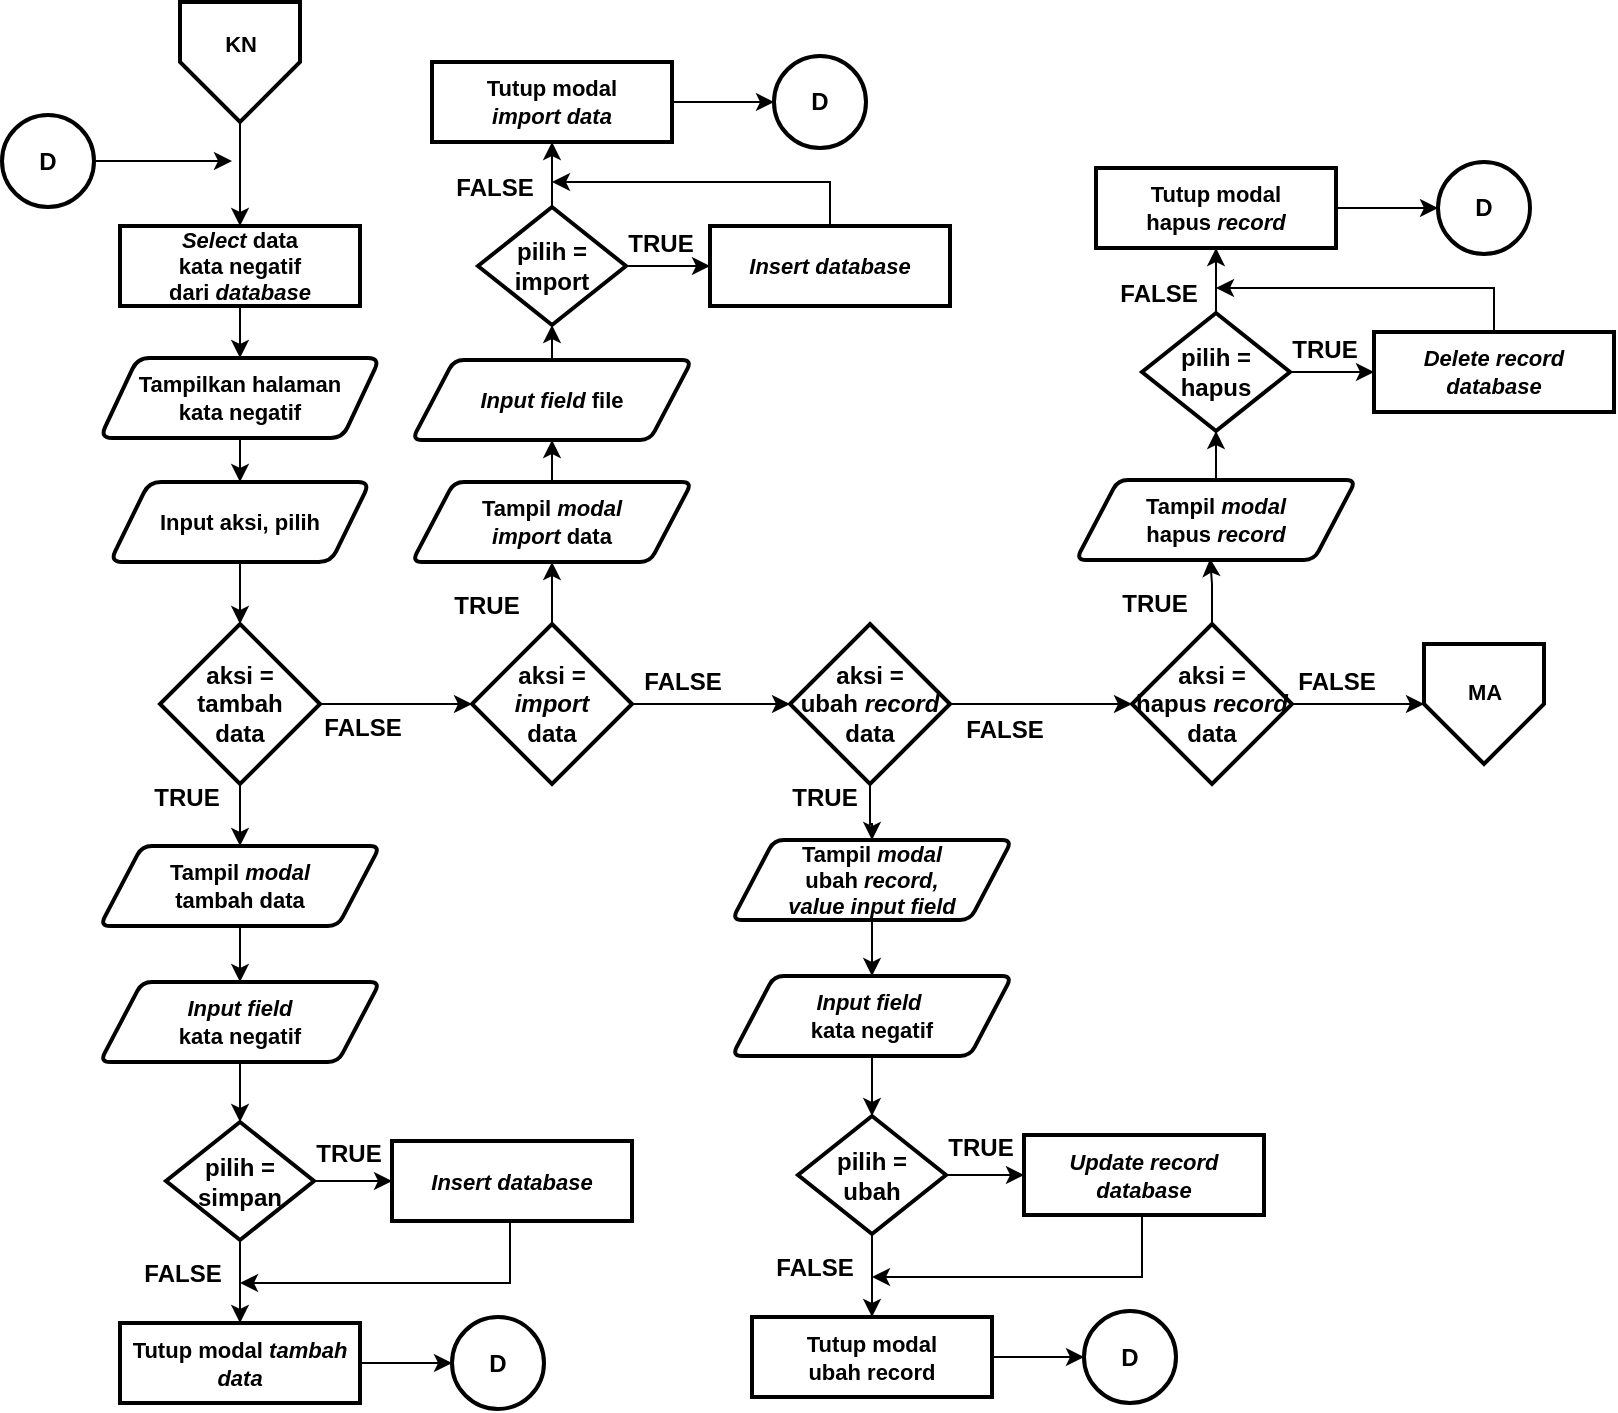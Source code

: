 <mxfile version="14.2.9" type="device"><diagram id="IsXLGF5G-cCnFXRbPC8v" name="Page-1"><mxGraphModel dx="1021" dy="500" grid="1" gridSize="10" guides="1" tooltips="1" connect="1" arrows="1" fold="1" page="1" pageScale="1" pageWidth="827" pageHeight="1169" math="0" shadow="0"><root><mxCell id="0"/><mxCell id="1" parent="0"/><mxCell id="gkgczzEdoXe0-NxC9DxF-1" style="edgeStyle=orthogonalEdgeStyle;rounded=0;orthogonalLoop=1;jettySize=auto;html=1;entryX=0.5;entryY=0;entryDx=0;entryDy=0;entryPerimeter=0;fontSize=12;" parent="1" edge="1"><mxGeometry relative="1" as="geometry"><mxPoint x="615" y="450" as="sourcePoint"/><Array as="points"><mxPoint x="615" y="490"/><mxPoint x="715" y="490"/><mxPoint x="715" y="150"/><mxPoint x="815" y="150"/></Array></mxGeometry></mxCell><mxCell id="gkgczzEdoXe0-NxC9DxF-2" style="edgeStyle=orthogonalEdgeStyle;rounded=0;orthogonalLoop=1;jettySize=auto;html=1;entryX=0.5;entryY=0;entryDx=0;entryDy=0;entryPerimeter=0;fontSize=12;" parent="1" edge="1"><mxGeometry relative="1" as="geometry"><mxPoint x="595" y="420" as="sourcePoint"/><Array as="points"><mxPoint x="595" y="460"/><mxPoint x="695" y="460"/><mxPoint x="695" y="120"/><mxPoint x="795" y="120"/></Array></mxGeometry></mxCell><mxCell id="gkgczzEdoXe0-NxC9DxF-3" style="edgeStyle=orthogonalEdgeStyle;rounded=0;orthogonalLoop=1;jettySize=auto;html=1;entryX=0.5;entryY=0;entryDx=0;entryDy=0;fontSize=11;" parent="1" source="gkgczzEdoXe0-NxC9DxF-4" target="gkgczzEdoXe0-NxC9DxF-9" edge="1"><mxGeometry relative="1" as="geometry"/></mxCell><mxCell id="gkgczzEdoXe0-NxC9DxF-4" value="" style="verticalLabelPosition=bottom;verticalAlign=top;html=1;shape=offPageConnector;rounded=0;size=0.5;fontStyle=0;strokeWidth=2;" parent="1" vertex="1"><mxGeometry x="94" y="10" width="60" height="60" as="geometry"/></mxCell><mxCell id="gkgczzEdoXe0-NxC9DxF-5" value="KN" style="text;html=1;align=center;verticalAlign=middle;resizable=0;points=[];autosize=1;fontSize=11;fontStyle=1" parent="1" vertex="1"><mxGeometry x="109" y="21" width="30" height="20" as="geometry"/></mxCell><mxCell id="gkgczzEdoXe0-NxC9DxF-15" style="edgeStyle=orthogonalEdgeStyle;rounded=0;orthogonalLoop=1;jettySize=auto;html=1;entryX=0.5;entryY=0;entryDx=0;entryDy=0;" parent="1" source="gkgczzEdoXe0-NxC9DxF-7" target="gkgczzEdoXe0-NxC9DxF-14" edge="1"><mxGeometry relative="1" as="geometry"/></mxCell><mxCell id="gkgczzEdoXe0-NxC9DxF-7" value="&lt;b&gt;Tampilkan halaman &lt;br&gt;&lt;/b&gt;&lt;span style=&quot;font-weight: 700&quot;&gt;kata negatif&lt;/span&gt;" style="shape=parallelogram;html=1;strokeWidth=2;perimeter=parallelogramPerimeter;whiteSpace=wrap;rounded=1;arcSize=12;size=0.134;fontSize=11;" parent="1" vertex="1"><mxGeometry x="54" y="188" width="140" height="40" as="geometry"/></mxCell><mxCell id="gkgczzEdoXe0-NxC9DxF-8" style="edgeStyle=orthogonalEdgeStyle;rounded=0;orthogonalLoop=1;jettySize=auto;html=1;entryX=0.5;entryY=0;entryDx=0;entryDy=0;fontSize=11;" parent="1" source="gkgczzEdoXe0-NxC9DxF-9" target="gkgczzEdoXe0-NxC9DxF-7" edge="1"><mxGeometry relative="1" as="geometry"/></mxCell><mxCell id="gkgczzEdoXe0-NxC9DxF-9" value="&lt;i&gt;Select&lt;/i&gt; data &lt;br&gt;kata negatif&lt;br&gt;dari &lt;i&gt;database&lt;/i&gt;" style="rounded=1;whiteSpace=wrap;html=1;absoluteArcSize=1;arcSize=0;strokeWidth=2;fontSize=11;fontStyle=1" parent="1" vertex="1"><mxGeometry x="64" y="122" width="120" height="40" as="geometry"/></mxCell><mxCell id="gkgczzEdoXe0-NxC9DxF-10" value="" style="verticalLabelPosition=bottom;verticalAlign=top;html=1;shape=offPageConnector;rounded=0;size=0.5;fontStyle=0;strokeWidth=2;" parent="1" vertex="1"><mxGeometry x="716" y="331" width="60" height="60" as="geometry"/></mxCell><mxCell id="gkgczzEdoXe0-NxC9DxF-11" value="MA" style="text;html=1;align=center;verticalAlign=middle;resizable=0;points=[];autosize=1;fontSize=11;fontStyle=1" parent="1" vertex="1"><mxGeometry x="731" y="345" width="30" height="20" as="geometry"/></mxCell><mxCell id="gkgczzEdoXe0-NxC9DxF-17" style="edgeStyle=orthogonalEdgeStyle;rounded=0;orthogonalLoop=1;jettySize=auto;html=1;entryX=0.5;entryY=0;entryDx=0;entryDy=0;" parent="1" source="gkgczzEdoXe0-NxC9DxF-14" target="gkgczzEdoXe0-NxC9DxF-16" edge="1"><mxGeometry relative="1" as="geometry"/></mxCell><mxCell id="gkgczzEdoXe0-NxC9DxF-14" value="&lt;b&gt;Input aksi, pilih&lt;/b&gt;" style="shape=parallelogram;html=1;strokeWidth=2;perimeter=parallelogramPerimeter;whiteSpace=wrap;rounded=1;arcSize=12;size=0.15;fontSize=11;" parent="1" vertex="1"><mxGeometry x="59" y="250" width="130" height="40" as="geometry"/></mxCell><mxCell id="gkgczzEdoXe0-NxC9DxF-29" style="edgeStyle=orthogonalEdgeStyle;rounded=0;orthogonalLoop=1;jettySize=auto;html=1;entryX=0.5;entryY=0;entryDx=0;entryDy=0;" parent="1" source="gkgczzEdoXe0-NxC9DxF-16" target="gkgczzEdoXe0-NxC9DxF-28" edge="1"><mxGeometry relative="1" as="geometry"/></mxCell><mxCell id="gkgczzEdoXe0-NxC9DxF-45" style="edgeStyle=orthogonalEdgeStyle;rounded=0;orthogonalLoop=1;jettySize=auto;html=1;entryX=0;entryY=0.5;entryDx=0;entryDy=0;" parent="1" source="gkgczzEdoXe0-NxC9DxF-16" target="gkgczzEdoXe0-NxC9DxF-18" edge="1"><mxGeometry relative="1" as="geometry"/></mxCell><mxCell id="gkgczzEdoXe0-NxC9DxF-16" value="&lt;b&gt;&lt;font style=&quot;font-size: 12px&quot;&gt;aksi = tambah&lt;br&gt;data&lt;/font&gt;&lt;/b&gt;" style="rhombus;whiteSpace=wrap;html=1;strokeWidth=2;" parent="1" vertex="1"><mxGeometry x="84" y="321" width="80" height="80" as="geometry"/></mxCell><mxCell id="gkgczzEdoXe0-NxC9DxF-47" style="edgeStyle=orthogonalEdgeStyle;rounded=0;orthogonalLoop=1;jettySize=auto;html=1;entryX=0.5;entryY=1;entryDx=0;entryDy=0;" parent="1" source="gkgczzEdoXe0-NxC9DxF-18" target="gkgczzEdoXe0-NxC9DxF-46" edge="1"><mxGeometry relative="1" as="geometry"/></mxCell><mxCell id="gkgczzEdoXe0-NxC9DxF-69" value="" style="edgeStyle=orthogonalEdgeStyle;rounded=0;orthogonalLoop=1;jettySize=auto;html=1;" parent="1" source="gkgczzEdoXe0-NxC9DxF-18" target="gkgczzEdoXe0-NxC9DxF-19" edge="1"><mxGeometry relative="1" as="geometry"/></mxCell><mxCell id="gkgczzEdoXe0-NxC9DxF-18" value="&lt;b&gt;&lt;font style=&quot;font-size: 12px&quot;&gt;aksi = &lt;br&gt;&lt;i&gt;import&lt;/i&gt;&lt;br&gt;data&lt;br&gt;&lt;/font&gt;&lt;/b&gt;" style="rhombus;whiteSpace=wrap;html=1;strokeWidth=2;" parent="1" vertex="1"><mxGeometry x="240" y="321" width="80" height="80" as="geometry"/></mxCell><mxCell id="gkgczzEdoXe0-NxC9DxF-71" value="" style="edgeStyle=orthogonalEdgeStyle;rounded=0;orthogonalLoop=1;jettySize=auto;html=1;" parent="1" source="gkgczzEdoXe0-NxC9DxF-19" target="gkgczzEdoXe0-NxC9DxF-20" edge="1"><mxGeometry relative="1" as="geometry"/></mxCell><mxCell id="gkgczzEdoXe0-NxC9DxF-86" style="edgeStyle=orthogonalEdgeStyle;rounded=0;orthogonalLoop=1;jettySize=auto;html=1;entryX=0.5;entryY=0;entryDx=0;entryDy=0;" parent="1" source="gkgczzEdoXe0-NxC9DxF-19" target="gkgczzEdoXe0-NxC9DxF-80" edge="1"><mxGeometry relative="1" as="geometry"/></mxCell><mxCell id="gkgczzEdoXe0-NxC9DxF-19" value="&lt;b&gt;&lt;font style=&quot;font-size: 12px&quot;&gt;aksi = &lt;br&gt;ubah &lt;i&gt;record&lt;/i&gt;&lt;br&gt;data&lt;br&gt;&lt;/font&gt;&lt;/b&gt;" style="rhombus;whiteSpace=wrap;html=1;strokeWidth=2;" parent="1" vertex="1"><mxGeometry x="399" y="321" width="80" height="80" as="geometry"/></mxCell><mxCell id="gkgczzEdoXe0-NxC9DxF-42" style="edgeStyle=orthogonalEdgeStyle;rounded=0;orthogonalLoop=1;jettySize=auto;html=1;entryX=0;entryY=0.5;entryDx=0;entryDy=0;" parent="1" source="gkgczzEdoXe0-NxC9DxF-20" target="gkgczzEdoXe0-NxC9DxF-10" edge="1"><mxGeometry relative="1" as="geometry"/></mxCell><mxCell id="gkgczzEdoXe0-NxC9DxF-105" style="edgeStyle=orthogonalEdgeStyle;rounded=0;orthogonalLoop=1;jettySize=auto;html=1;entryX=0.479;entryY=0.983;entryDx=0;entryDy=0;entryPerimeter=0;" parent="1" source="gkgczzEdoXe0-NxC9DxF-20" target="gkgczzEdoXe0-NxC9DxF-91" edge="1"><mxGeometry relative="1" as="geometry"><mxPoint x="609" y="290" as="targetPoint"/></mxGeometry></mxCell><mxCell id="gkgczzEdoXe0-NxC9DxF-20" value="&lt;b&gt;&lt;font style=&quot;font-size: 12px&quot;&gt;aksi = &lt;br&gt;hapus &lt;i&gt;record&lt;/i&gt;&lt;br&gt;data&lt;br&gt;&lt;/font&gt;&lt;/b&gt;" style="rhombus;whiteSpace=wrap;html=1;strokeWidth=2;" parent="1" vertex="1"><mxGeometry x="570" y="321" width="80" height="80" as="geometry"/></mxCell><mxCell id="gkgczzEdoXe0-NxC9DxF-37" style="edgeStyle=orthogonalEdgeStyle;rounded=0;orthogonalLoop=1;jettySize=auto;html=1;exitX=0.5;exitY=1;exitDx=0;exitDy=0;" parent="1" source="gkgczzEdoXe0-NxC9DxF-21" edge="1"><mxGeometry relative="1" as="geometry"><mxPoint x="124" y="650.5" as="targetPoint"/><Array as="points"><mxPoint x="259" y="650.5"/></Array></mxGeometry></mxCell><mxCell id="gkgczzEdoXe0-NxC9DxF-21" value="&lt;i&gt;Insert database&lt;/i&gt;" style="rounded=1;whiteSpace=wrap;html=1;absoluteArcSize=1;arcSize=0;strokeWidth=2;fontSize=11;fontStyle=1" parent="1" vertex="1"><mxGeometry x="200" y="579.5" width="120" height="40" as="geometry"/></mxCell><mxCell id="gkgczzEdoXe0-NxC9DxF-31" style="edgeStyle=orthogonalEdgeStyle;rounded=0;orthogonalLoop=1;jettySize=auto;html=1;entryX=0.5;entryY=0;entryDx=0;entryDy=0;" parent="1" source="gkgczzEdoXe0-NxC9DxF-22" target="gkgczzEdoXe0-NxC9DxF-24" edge="1"><mxGeometry relative="1" as="geometry"/></mxCell><mxCell id="gkgczzEdoXe0-NxC9DxF-22" value="&lt;b&gt;&lt;i&gt;Input field&lt;/i&gt;&lt;br&gt;&lt;/b&gt;&lt;span style=&quot;font-weight: 700&quot;&gt;kata negatif&lt;/span&gt;" style="shape=parallelogram;html=1;strokeWidth=2;perimeter=parallelogramPerimeter;whiteSpace=wrap;rounded=1;arcSize=10;size=0.15;fontSize=11;" parent="1" vertex="1"><mxGeometry x="54" y="500" width="140" height="40" as="geometry"/></mxCell><mxCell id="gkgczzEdoXe0-NxC9DxF-25" style="edgeStyle=orthogonalEdgeStyle;rounded=0;orthogonalLoop=1;jettySize=auto;html=1;entryX=0;entryY=0.5;entryDx=0;entryDy=0;" parent="1" source="gkgczzEdoXe0-NxC9DxF-24" target="gkgczzEdoXe0-NxC9DxF-21" edge="1"><mxGeometry relative="1" as="geometry"/></mxCell><mxCell id="gkgczzEdoXe0-NxC9DxF-35" style="edgeStyle=orthogonalEdgeStyle;rounded=0;orthogonalLoop=1;jettySize=auto;html=1;entryX=0.5;entryY=0;entryDx=0;entryDy=0;" parent="1" source="gkgczzEdoXe0-NxC9DxF-24" target="gkgczzEdoXe0-NxC9DxF-34" edge="1"><mxGeometry relative="1" as="geometry"/></mxCell><mxCell id="gkgczzEdoXe0-NxC9DxF-24" value="&lt;b&gt;&lt;font style=&quot;font-size: 12px&quot;&gt;pilih = simpan&lt;/font&gt;&lt;/b&gt;" style="rhombus;whiteSpace=wrap;html=1;strokeWidth=2;" parent="1" vertex="1"><mxGeometry x="87" y="570" width="74" height="59" as="geometry"/></mxCell><mxCell id="gkgczzEdoXe0-NxC9DxF-32" style="edgeStyle=orthogonalEdgeStyle;rounded=0;orthogonalLoop=1;jettySize=auto;html=1;" parent="1" source="gkgczzEdoXe0-NxC9DxF-26" edge="1"><mxGeometry relative="1" as="geometry"><mxPoint x="120" y="89.5" as="targetPoint"/></mxGeometry></mxCell><mxCell id="gkgczzEdoXe0-NxC9DxF-26" value="D" style="ellipse;whiteSpace=wrap;html=1;aspect=fixed;strokeWidth=2;fontStyle=1" parent="1" vertex="1"><mxGeometry x="5" y="66.5" width="46" height="46" as="geometry"/></mxCell><mxCell id="gkgczzEdoXe0-NxC9DxF-30" style="edgeStyle=orthogonalEdgeStyle;rounded=0;orthogonalLoop=1;jettySize=auto;html=1;entryX=0.5;entryY=0;entryDx=0;entryDy=0;" parent="1" source="gkgczzEdoXe0-NxC9DxF-28" target="gkgczzEdoXe0-NxC9DxF-22" edge="1"><mxGeometry relative="1" as="geometry"/></mxCell><mxCell id="gkgczzEdoXe0-NxC9DxF-28" value="&lt;b&gt;Tampil &lt;i&gt;modal&lt;/i&gt; &lt;br&gt;tambah data&lt;/b&gt;" style="shape=parallelogram;html=1;strokeWidth=2;perimeter=parallelogramPerimeter;whiteSpace=wrap;rounded=1;arcSize=10;size=0.15;fontSize=11;" parent="1" vertex="1"><mxGeometry x="54" y="432" width="140" height="40" as="geometry"/></mxCell><mxCell id="gkgczzEdoXe0-NxC9DxF-39" style="edgeStyle=orthogonalEdgeStyle;rounded=0;orthogonalLoop=1;jettySize=auto;html=1;entryX=0;entryY=0.5;entryDx=0;entryDy=0;" parent="1" source="gkgczzEdoXe0-NxC9DxF-34" target="gkgczzEdoXe0-NxC9DxF-38" edge="1"><mxGeometry relative="1" as="geometry"/></mxCell><mxCell id="gkgczzEdoXe0-NxC9DxF-34" value="Tutup modal&lt;i&gt; tambah data&lt;/i&gt;" style="rounded=1;whiteSpace=wrap;html=1;absoluteArcSize=1;arcSize=0;strokeWidth=2;fontSize=11;fontStyle=1" parent="1" vertex="1"><mxGeometry x="64" y="670.5" width="120" height="40" as="geometry"/></mxCell><mxCell id="gkgczzEdoXe0-NxC9DxF-38" value="D" style="ellipse;whiteSpace=wrap;html=1;aspect=fixed;strokeWidth=2;fontStyle=1" parent="1" vertex="1"><mxGeometry x="230" y="667.5" width="46" height="46" as="geometry"/></mxCell><mxCell id="gkgczzEdoXe0-NxC9DxF-40" value="&lt;b&gt;TRUE&lt;/b&gt;" style="text;html=1;align=center;verticalAlign=middle;resizable=0;points=[];autosize=1;" parent="1" vertex="1"><mxGeometry x="153" y="575.5" width="50" height="20" as="geometry"/></mxCell><mxCell id="gkgczzEdoXe0-NxC9DxF-41" value="&lt;b&gt;FALSE&lt;/b&gt;" style="text;html=1;align=center;verticalAlign=middle;resizable=0;points=[];autosize=1;" parent="1" vertex="1"><mxGeometry x="70" y="635.5" width="50" height="20" as="geometry"/></mxCell><mxCell id="gkgczzEdoXe0-NxC9DxF-43" value="&lt;b&gt;FALSE&lt;/b&gt;" style="text;html=1;align=center;verticalAlign=middle;resizable=0;points=[];autosize=1;" parent="1" vertex="1"><mxGeometry x="160" y="363" width="50" height="20" as="geometry"/></mxCell><mxCell id="gkgczzEdoXe0-NxC9DxF-44" value="&lt;b&gt;TRUE&lt;/b&gt;" style="text;html=1;align=center;verticalAlign=middle;resizable=0;points=[];autosize=1;" parent="1" vertex="1"><mxGeometry x="72" y="398" width="50" height="20" as="geometry"/></mxCell><mxCell id="gkgczzEdoXe0-NxC9DxF-52" style="edgeStyle=orthogonalEdgeStyle;rounded=0;orthogonalLoop=1;jettySize=auto;html=1;" parent="1" source="gkgczzEdoXe0-NxC9DxF-46" target="gkgczzEdoXe0-NxC9DxF-50" edge="1"><mxGeometry relative="1" as="geometry"/></mxCell><mxCell id="gkgczzEdoXe0-NxC9DxF-46" value="&lt;b&gt;Tampil &lt;i&gt;modal&lt;/i&gt; &lt;br&gt;&lt;i&gt;import&lt;/i&gt; data&lt;/b&gt;" style="shape=parallelogram;html=1;strokeWidth=2;perimeter=parallelogramPerimeter;whiteSpace=wrap;rounded=1;arcSize=10;size=0.15;fontSize=11;" parent="1" vertex="1"><mxGeometry x="210" y="250" width="140" height="40" as="geometry"/></mxCell><mxCell id="gkgczzEdoXe0-NxC9DxF-56" style="edgeStyle=orthogonalEdgeStyle;rounded=0;orthogonalLoop=1;jettySize=auto;html=1;entryX=0.5;entryY=1;entryDx=0;entryDy=0;" parent="1" source="gkgczzEdoXe0-NxC9DxF-50" target="gkgczzEdoXe0-NxC9DxF-55" edge="1"><mxGeometry relative="1" as="geometry"/></mxCell><mxCell id="gkgczzEdoXe0-NxC9DxF-50" value="&lt;b&gt;&lt;i&gt;Input field&lt;/i&gt;&amp;nbsp;file&lt;/b&gt;" style="shape=parallelogram;html=1;strokeWidth=2;perimeter=parallelogramPerimeter;whiteSpace=wrap;rounded=1;arcSize=10;size=0.15;fontSize=11;" parent="1" vertex="1"><mxGeometry x="210" y="189" width="140" height="40" as="geometry"/></mxCell><mxCell id="gkgczzEdoXe0-NxC9DxF-59" style="edgeStyle=orthogonalEdgeStyle;rounded=0;orthogonalLoop=1;jettySize=auto;html=1;entryX=0;entryY=0.5;entryDx=0;entryDy=0;" parent="1" source="gkgczzEdoXe0-NxC9DxF-55" target="gkgczzEdoXe0-NxC9DxF-58" edge="1"><mxGeometry relative="1" as="geometry"/></mxCell><mxCell id="gkgczzEdoXe0-NxC9DxF-61" style="edgeStyle=orthogonalEdgeStyle;rounded=0;orthogonalLoop=1;jettySize=auto;html=1;entryX=0.5;entryY=1;entryDx=0;entryDy=0;" parent="1" source="gkgczzEdoXe0-NxC9DxF-55" target="gkgczzEdoXe0-NxC9DxF-60" edge="1"><mxGeometry relative="1" as="geometry"/></mxCell><mxCell id="gkgczzEdoXe0-NxC9DxF-55" value="&lt;b&gt;&lt;font style=&quot;font-size: 12px&quot;&gt;pilih = import&lt;/font&gt;&lt;/b&gt;" style="rhombus;whiteSpace=wrap;html=1;strokeWidth=2;" parent="1" vertex="1"><mxGeometry x="243" y="112.5" width="74" height="59" as="geometry"/></mxCell><mxCell id="gkgczzEdoXe0-NxC9DxF-62" style="edgeStyle=orthogonalEdgeStyle;rounded=0;orthogonalLoop=1;jettySize=auto;html=1;" parent="1" source="gkgczzEdoXe0-NxC9DxF-58" edge="1"><mxGeometry relative="1" as="geometry"><mxPoint x="280" y="100" as="targetPoint"/><Array as="points"><mxPoint x="419" y="100"/><mxPoint x="280" y="100"/></Array></mxGeometry></mxCell><mxCell id="gkgczzEdoXe0-NxC9DxF-58" value="&lt;i&gt;Insert database&lt;/i&gt;" style="rounded=1;whiteSpace=wrap;html=1;absoluteArcSize=1;arcSize=0;strokeWidth=2;fontSize=11;fontStyle=1" parent="1" vertex="1"><mxGeometry x="359" y="122" width="120" height="40" as="geometry"/></mxCell><mxCell id="gkgczzEdoXe0-NxC9DxF-64" style="edgeStyle=orthogonalEdgeStyle;rounded=0;orthogonalLoop=1;jettySize=auto;html=1;entryX=0;entryY=0.5;entryDx=0;entryDy=0;" parent="1" source="gkgczzEdoXe0-NxC9DxF-60" target="gkgczzEdoXe0-NxC9DxF-63" edge="1"><mxGeometry relative="1" as="geometry"/></mxCell><mxCell id="gkgczzEdoXe0-NxC9DxF-60" value="Tutup modal&lt;br&gt;&lt;i&gt;import data&lt;/i&gt;" style="rounded=1;whiteSpace=wrap;html=1;absoluteArcSize=1;arcSize=0;strokeWidth=2;fontSize=11;fontStyle=1" parent="1" vertex="1"><mxGeometry x="220" y="40" width="120" height="40" as="geometry"/></mxCell><mxCell id="gkgczzEdoXe0-NxC9DxF-63" value="D" style="ellipse;whiteSpace=wrap;html=1;aspect=fixed;strokeWidth=2;fontStyle=1" parent="1" vertex="1"><mxGeometry x="391" y="37" width="46" height="46" as="geometry"/></mxCell><mxCell id="gkgczzEdoXe0-NxC9DxF-66" value="&lt;b&gt;TRUE&lt;/b&gt;" style="text;html=1;align=center;verticalAlign=middle;resizable=0;points=[];autosize=1;" parent="1" vertex="1"><mxGeometry x="222" y="302" width="50" height="20" as="geometry"/></mxCell><mxCell id="gkgczzEdoXe0-NxC9DxF-67" value="&lt;b&gt;TRUE&lt;/b&gt;" style="text;html=1;align=center;verticalAlign=middle;resizable=0;points=[];autosize=1;" parent="1" vertex="1"><mxGeometry x="309" y="121" width="50" height="20" as="geometry"/></mxCell><mxCell id="gkgczzEdoXe0-NxC9DxF-68" value="&lt;b&gt;FALSE&lt;/b&gt;" style="text;html=1;align=center;verticalAlign=middle;resizable=0;points=[];autosize=1;" parent="1" vertex="1"><mxGeometry x="226" y="92.5" width="50" height="20" as="geometry"/></mxCell><mxCell id="gkgczzEdoXe0-NxC9DxF-70" value="&lt;b&gt;FALSE&lt;/b&gt;" style="text;html=1;align=center;verticalAlign=middle;resizable=0;points=[];autosize=1;" parent="1" vertex="1"><mxGeometry x="320" y="340" width="50" height="20" as="geometry"/></mxCell><mxCell id="gkgczzEdoXe0-NxC9DxF-72" style="edgeStyle=orthogonalEdgeStyle;rounded=0;orthogonalLoop=1;jettySize=auto;html=1;exitX=0.5;exitY=1;exitDx=0;exitDy=0;" parent="1" source="gkgczzEdoXe0-NxC9DxF-73" edge="1"><mxGeometry relative="1" as="geometry"><mxPoint x="440" y="647.5" as="targetPoint"/><Array as="points"><mxPoint x="575" y="647.5"/></Array></mxGeometry></mxCell><mxCell id="gkgczzEdoXe0-NxC9DxF-73" value="&lt;i&gt;Update record&lt;br&gt;database&lt;/i&gt;" style="rounded=1;whiteSpace=wrap;html=1;absoluteArcSize=1;arcSize=0;strokeWidth=2;fontSize=11;fontStyle=1" parent="1" vertex="1"><mxGeometry x="516" y="576.5" width="120" height="40" as="geometry"/></mxCell><mxCell id="gkgczzEdoXe0-NxC9DxF-74" style="edgeStyle=orthogonalEdgeStyle;rounded=0;orthogonalLoop=1;jettySize=auto;html=1;entryX=0.5;entryY=0;entryDx=0;entryDy=0;" parent="1" source="gkgczzEdoXe0-NxC9DxF-75" target="gkgczzEdoXe0-NxC9DxF-78" edge="1"><mxGeometry relative="1" as="geometry"/></mxCell><mxCell id="gkgczzEdoXe0-NxC9DxF-75" value="&lt;b&gt;&lt;i&gt;Input field&lt;/i&gt;&amp;nbsp;&lt;br&gt;&lt;/b&gt;&lt;span style=&quot;font-weight: 700&quot;&gt;kata negatif&lt;/span&gt;" style="shape=parallelogram;html=1;strokeWidth=2;perimeter=parallelogramPerimeter;whiteSpace=wrap;rounded=1;arcSize=10;size=0.15;fontSize=11;" parent="1" vertex="1"><mxGeometry x="370" y="497" width="140" height="40" as="geometry"/></mxCell><mxCell id="gkgczzEdoXe0-NxC9DxF-76" style="edgeStyle=orthogonalEdgeStyle;rounded=0;orthogonalLoop=1;jettySize=auto;html=1;entryX=0;entryY=0.5;entryDx=0;entryDy=0;" parent="1" source="gkgczzEdoXe0-NxC9DxF-78" target="gkgczzEdoXe0-NxC9DxF-73" edge="1"><mxGeometry relative="1" as="geometry"/></mxCell><mxCell id="gkgczzEdoXe0-NxC9DxF-77" style="edgeStyle=orthogonalEdgeStyle;rounded=0;orthogonalLoop=1;jettySize=auto;html=1;entryX=0.5;entryY=0;entryDx=0;entryDy=0;" parent="1" source="gkgczzEdoXe0-NxC9DxF-78" target="gkgczzEdoXe0-NxC9DxF-82" edge="1"><mxGeometry relative="1" as="geometry"/></mxCell><mxCell id="gkgczzEdoXe0-NxC9DxF-78" value="&lt;b&gt;&lt;font style=&quot;font-size: 12px&quot;&gt;pilih = &lt;br&gt;ubah&lt;/font&gt;&lt;/b&gt;" style="rhombus;whiteSpace=wrap;html=1;strokeWidth=2;" parent="1" vertex="1"><mxGeometry x="403" y="567" width="74" height="59" as="geometry"/></mxCell><mxCell id="gkgczzEdoXe0-NxC9DxF-79" style="edgeStyle=orthogonalEdgeStyle;rounded=0;orthogonalLoop=1;jettySize=auto;html=1;entryX=0.5;entryY=0;entryDx=0;entryDy=0;" parent="1" source="gkgczzEdoXe0-NxC9DxF-80" target="gkgczzEdoXe0-NxC9DxF-75" edge="1"><mxGeometry relative="1" as="geometry"/></mxCell><mxCell id="gkgczzEdoXe0-NxC9DxF-80" value="&lt;b&gt;Tampil &lt;i&gt;modal&lt;/i&gt; &lt;br&gt;ubah &lt;i&gt;record,&lt;br&gt;value input field&lt;/i&gt;&lt;/b&gt;" style="shape=parallelogram;html=1;strokeWidth=2;perimeter=parallelogramPerimeter;whiteSpace=wrap;rounded=1;arcSize=10;size=0.15;fontSize=11;" parent="1" vertex="1"><mxGeometry x="370" y="429" width="140" height="40" as="geometry"/></mxCell><mxCell id="gkgczzEdoXe0-NxC9DxF-81" style="edgeStyle=orthogonalEdgeStyle;rounded=0;orthogonalLoop=1;jettySize=auto;html=1;entryX=0;entryY=0.5;entryDx=0;entryDy=0;" parent="1" source="gkgczzEdoXe0-NxC9DxF-82" target="gkgczzEdoXe0-NxC9DxF-83" edge="1"><mxGeometry relative="1" as="geometry"/></mxCell><mxCell id="gkgczzEdoXe0-NxC9DxF-82" value="Tutup modal &lt;br&gt;ubah record" style="rounded=1;whiteSpace=wrap;html=1;absoluteArcSize=1;arcSize=0;strokeWidth=2;fontSize=11;fontStyle=1" parent="1" vertex="1"><mxGeometry x="380" y="667.5" width="120" height="40" as="geometry"/></mxCell><mxCell id="gkgczzEdoXe0-NxC9DxF-83" value="D" style="ellipse;whiteSpace=wrap;html=1;aspect=fixed;strokeWidth=2;fontStyle=1" parent="1" vertex="1"><mxGeometry x="546" y="664.5" width="46" height="46" as="geometry"/></mxCell><mxCell id="gkgczzEdoXe0-NxC9DxF-84" value="&lt;b&gt;TRUE&lt;/b&gt;" style="text;html=1;align=center;verticalAlign=middle;resizable=0;points=[];autosize=1;" parent="1" vertex="1"><mxGeometry x="469" y="572.5" width="50" height="20" as="geometry"/></mxCell><mxCell id="gkgczzEdoXe0-NxC9DxF-85" value="&lt;b&gt;FALSE&lt;/b&gt;" style="text;html=1;align=center;verticalAlign=middle;resizable=0;points=[];autosize=1;" parent="1" vertex="1"><mxGeometry x="386" y="632.5" width="50" height="20" as="geometry"/></mxCell><mxCell id="gkgczzEdoXe0-NxC9DxF-87" value="&lt;b&gt;FALSE&lt;/b&gt;" style="text;html=1;align=center;verticalAlign=middle;resizable=0;points=[];autosize=1;" parent="1" vertex="1"><mxGeometry x="481" y="364" width="50" height="20" as="geometry"/></mxCell><mxCell id="gkgczzEdoXe0-NxC9DxF-88" value="&lt;b&gt;TRUE&lt;/b&gt;" style="text;html=1;align=center;verticalAlign=middle;resizable=0;points=[];autosize=1;" parent="1" vertex="1"><mxGeometry x="391" y="398" width="50" height="20" as="geometry"/></mxCell><mxCell id="gkgczzEdoXe0-NxC9DxF-107" style="edgeStyle=orthogonalEdgeStyle;rounded=0;orthogonalLoop=1;jettySize=auto;html=1;entryX=0.5;entryY=1;entryDx=0;entryDy=0;" parent="1" source="gkgczzEdoXe0-NxC9DxF-91" target="gkgczzEdoXe0-NxC9DxF-96" edge="1"><mxGeometry relative="1" as="geometry"/></mxCell><mxCell id="gkgczzEdoXe0-NxC9DxF-91" value="&lt;b&gt;Tampil &lt;i&gt;modal&lt;/i&gt; &lt;br&gt;hapus &lt;i&gt;record&lt;/i&gt;&lt;/b&gt;" style="shape=parallelogram;html=1;strokeWidth=2;perimeter=parallelogramPerimeter;whiteSpace=wrap;rounded=1;arcSize=10;size=0.15;fontSize=11;" parent="1" vertex="1"><mxGeometry x="542" y="249" width="140" height="40" as="geometry"/></mxCell><mxCell id="gkgczzEdoXe0-NxC9DxF-94" style="edgeStyle=orthogonalEdgeStyle;rounded=0;orthogonalLoop=1;jettySize=auto;html=1;entryX=0;entryY=0.5;entryDx=0;entryDy=0;" parent="1" source="gkgczzEdoXe0-NxC9DxF-96" target="gkgczzEdoXe0-NxC9DxF-98" edge="1"><mxGeometry relative="1" as="geometry"/></mxCell><mxCell id="gkgczzEdoXe0-NxC9DxF-95" style="edgeStyle=orthogonalEdgeStyle;rounded=0;orthogonalLoop=1;jettySize=auto;html=1;entryX=0.5;entryY=1;entryDx=0;entryDy=0;" parent="1" source="gkgczzEdoXe0-NxC9DxF-96" target="gkgczzEdoXe0-NxC9DxF-100" edge="1"><mxGeometry relative="1" as="geometry"/></mxCell><mxCell id="gkgczzEdoXe0-NxC9DxF-96" value="&lt;b&gt;&lt;font style=&quot;font-size: 12px&quot;&gt;pilih = hapus&lt;/font&gt;&lt;/b&gt;" style="rhombus;whiteSpace=wrap;html=1;strokeWidth=2;" parent="1" vertex="1"><mxGeometry x="575" y="165.5" width="74" height="59" as="geometry"/></mxCell><mxCell id="gkgczzEdoXe0-NxC9DxF-97" style="edgeStyle=orthogonalEdgeStyle;rounded=0;orthogonalLoop=1;jettySize=auto;html=1;" parent="1" source="gkgczzEdoXe0-NxC9DxF-98" edge="1"><mxGeometry relative="1" as="geometry"><mxPoint x="612" y="153" as="targetPoint"/><Array as="points"><mxPoint x="751" y="153"/><mxPoint x="612" y="153"/></Array></mxGeometry></mxCell><mxCell id="gkgczzEdoXe0-NxC9DxF-98" value="&lt;i&gt;Delete record&lt;br&gt;database&lt;/i&gt;" style="rounded=1;whiteSpace=wrap;html=1;absoluteArcSize=1;arcSize=0;strokeWidth=2;fontSize=11;fontStyle=1" parent="1" vertex="1"><mxGeometry x="691" y="175" width="120" height="40" as="geometry"/></mxCell><mxCell id="gkgczzEdoXe0-NxC9DxF-99" style="edgeStyle=orthogonalEdgeStyle;rounded=0;orthogonalLoop=1;jettySize=auto;html=1;entryX=0;entryY=0.5;entryDx=0;entryDy=0;" parent="1" source="gkgczzEdoXe0-NxC9DxF-100" target="gkgczzEdoXe0-NxC9DxF-101" edge="1"><mxGeometry relative="1" as="geometry"/></mxCell><mxCell id="gkgczzEdoXe0-NxC9DxF-100" value="Tutup modal&lt;br&gt;hapus &lt;i&gt;record&lt;/i&gt;" style="rounded=1;whiteSpace=wrap;html=1;absoluteArcSize=1;arcSize=0;strokeWidth=2;fontSize=11;fontStyle=1" parent="1" vertex="1"><mxGeometry x="552" y="93" width="120" height="40" as="geometry"/></mxCell><mxCell id="gkgczzEdoXe0-NxC9DxF-101" value="D" style="ellipse;whiteSpace=wrap;html=1;aspect=fixed;strokeWidth=2;fontStyle=1" parent="1" vertex="1"><mxGeometry x="723" y="90" width="46" height="46" as="geometry"/></mxCell><mxCell id="gkgczzEdoXe0-NxC9DxF-102" value="&lt;b&gt;TRUE&lt;/b&gt;" style="text;html=1;align=center;verticalAlign=middle;resizable=0;points=[];autosize=1;" parent="1" vertex="1"><mxGeometry x="556" y="301" width="50" height="20" as="geometry"/></mxCell><mxCell id="gkgczzEdoXe0-NxC9DxF-103" value="&lt;b&gt;TRUE&lt;/b&gt;" style="text;html=1;align=center;verticalAlign=middle;resizable=0;points=[];autosize=1;" parent="1" vertex="1"><mxGeometry x="641" y="174" width="50" height="20" as="geometry"/></mxCell><mxCell id="gkgczzEdoXe0-NxC9DxF-104" value="&lt;b&gt;FALSE&lt;/b&gt;" style="text;html=1;align=center;verticalAlign=middle;resizable=0;points=[];autosize=1;" parent="1" vertex="1"><mxGeometry x="558" y="145.5" width="50" height="20" as="geometry"/></mxCell><mxCell id="gkgczzEdoXe0-NxC9DxF-106" value="&lt;b&gt;FALSE&lt;/b&gt;" style="text;html=1;align=center;verticalAlign=middle;resizable=0;points=[];autosize=1;" parent="1" vertex="1"><mxGeometry x="647" y="340" width="50" height="20" as="geometry"/></mxCell></root></mxGraphModel></diagram></mxfile>